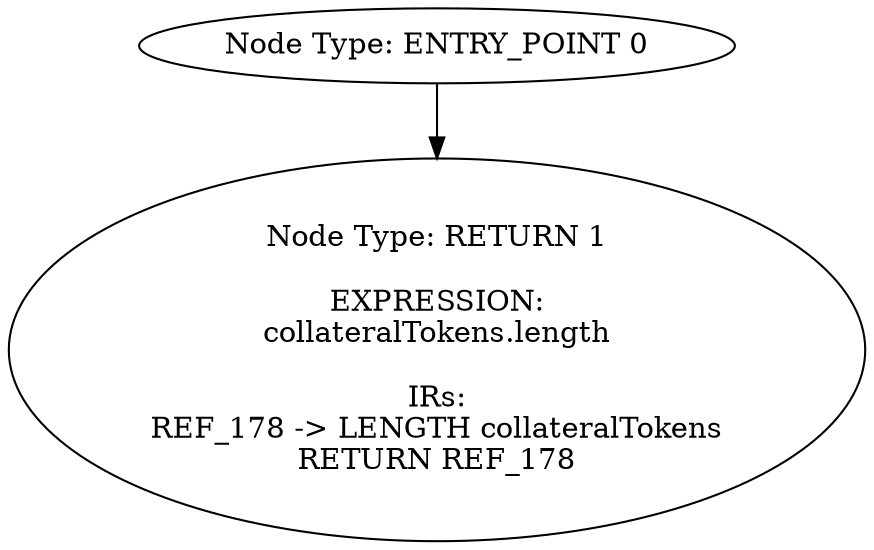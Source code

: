 digraph{
0[label="Node Type: ENTRY_POINT 0
"];
0->1;
1[label="Node Type: RETURN 1

EXPRESSION:
collateralTokens.length

IRs:
REF_178 -> LENGTH collateralTokens
RETURN REF_178"];
}
